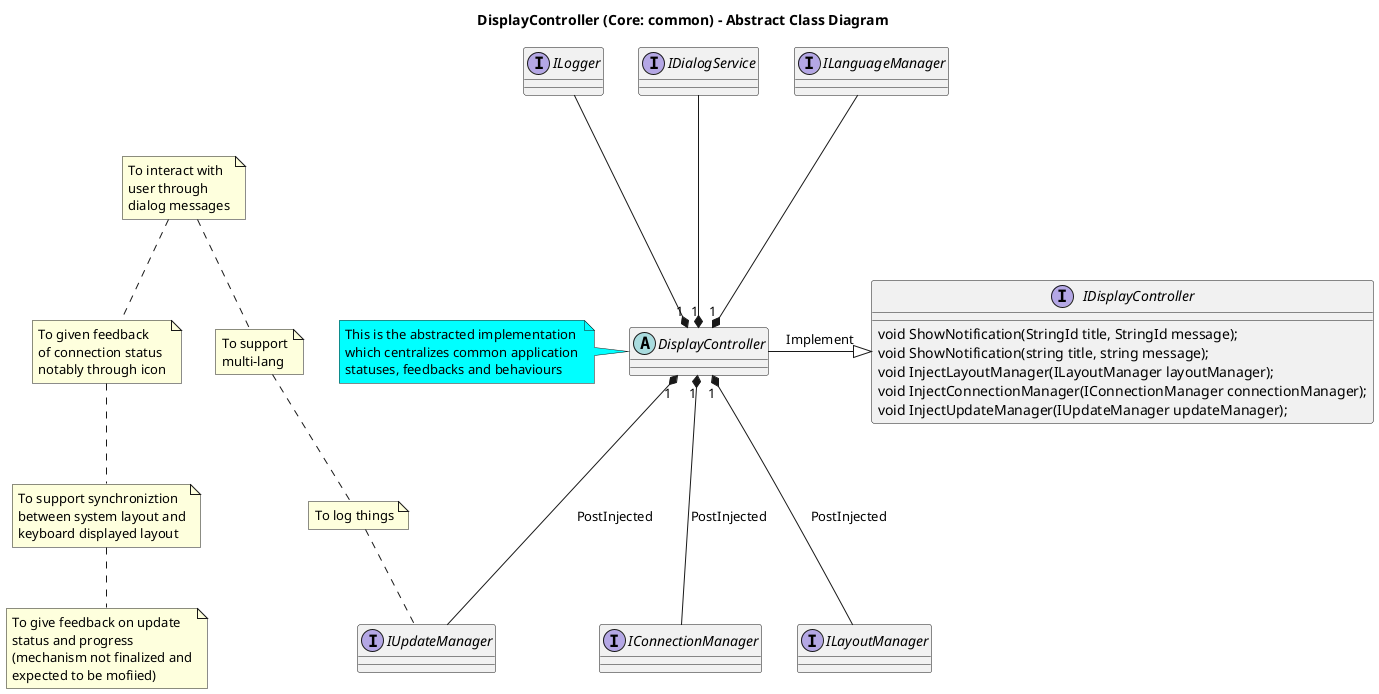 @startuml

title DisplayController (Core: common) - Abstract Class Diagram

interface IDisplayController {
    void ShowNotification(StringId title, StringId message);
    void ShowNotification(string title, string message);
    void InjectLayoutManager(ILayoutManager layoutManager);
    void InjectConnectionManager(IConnectionManager connectionManager);
    void InjectUpdateManager(IUpdateManager updateManager);
}

abstract class DisplayController {
}
note left #cyan
    This is the abstracted implementation 
    which centralizes common application
    statuses, feedbacks and behaviours
end note

interface ILogger
interface ILanguageManager
interface IDialogService
interface IConnectionManager
interface ILayoutManager
interface IUpdateManager

IDisplayController <|-left- DisplayController : Implement

DisplayController "1" *-up-- ILogger
note top
  To log things
end note 

DisplayController "1" *-up-- ILanguageManager
note top
  To support
  multi-lang
end note  

DisplayController "1" *-up-- IDialogService
note top
  To interact with
  user through
  dialog messages
end note  

DisplayController "1" *-down-- IConnectionManager : PostInjected
note bottom
  To given feedback
  of connection status
  notably through icon
end note  

DisplayController "1" *-down-- ILayoutManager : PostInjected
note bottom
  To support synchroniztion 
  between system layout and
  keyboard displayed layout
end note

DisplayController "1" *-down-- IUpdateManager : PostInjected
note bottom
  To give feedback on update
  status and progress
  (mechanism not finalized and
  expected to be mofiied)
end note  

@enduml
